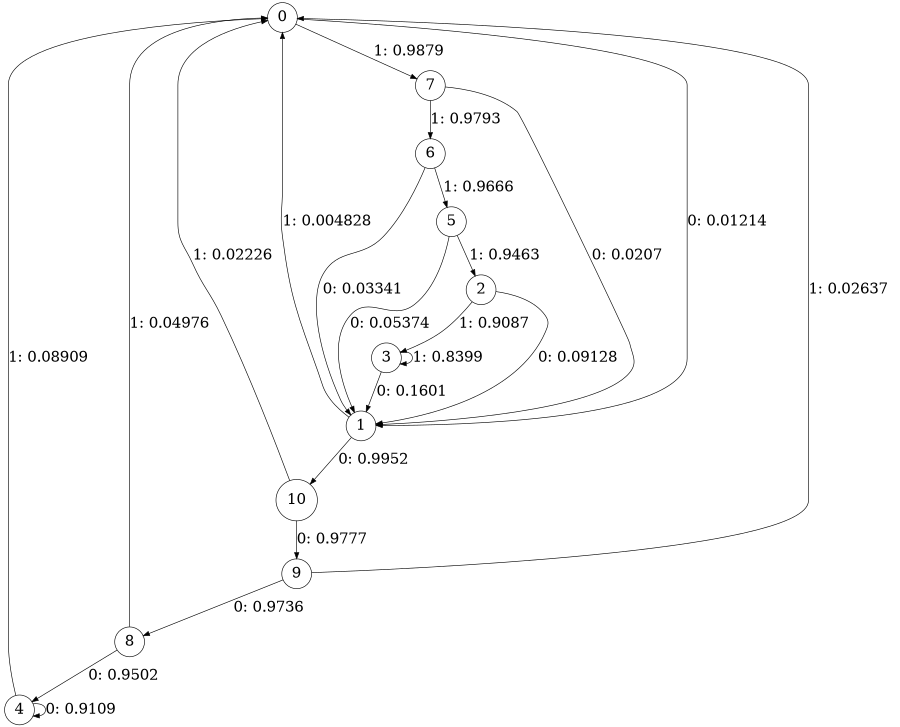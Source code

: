 digraph "ch1_both_grouped_diff_L7" {
size = "6,8.5";
ratio = "fill";
node [shape = circle];
node [fontsize = 24];
edge [fontsize = 24];
0 -> 1 [label = "0: 0.01214  "];
0 -> 7 [label = "1: 0.9879   "];
1 -> 10 [label = "0: 0.9952   "];
1 -> 0 [label = "1: 0.004828  "];
2 -> 1 [label = "0: 0.09128  "];
2 -> 3 [label = "1: 0.9087   "];
3 -> 1 [label = "0: 0.1601   "];
3 -> 3 [label = "1: 0.8399   "];
4 -> 4 [label = "0: 0.9109   "];
4 -> 0 [label = "1: 0.08909  "];
5 -> 1 [label = "0: 0.05374  "];
5 -> 2 [label = "1: 0.9463   "];
6 -> 1 [label = "0: 0.03341  "];
6 -> 5 [label = "1: 0.9666   "];
7 -> 1 [label = "0: 0.0207   "];
7 -> 6 [label = "1: 0.9793   "];
8 -> 4 [label = "0: 0.9502   "];
8 -> 0 [label = "1: 0.04976  "];
9 -> 8 [label = "0: 0.9736   "];
9 -> 0 [label = "1: 0.02637  "];
10 -> 9 [label = "0: 0.9777   "];
10 -> 0 [label = "1: 0.02226  "];
}